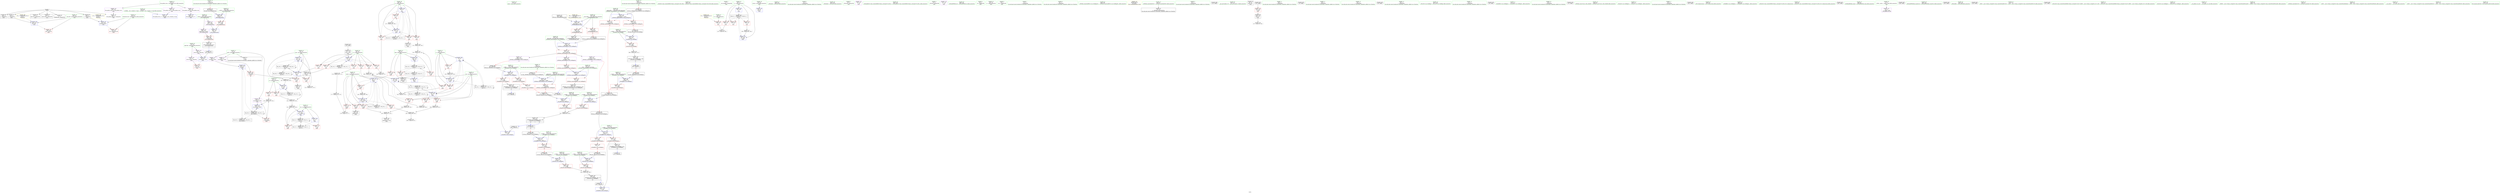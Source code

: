 digraph "SVFG" {
	label="SVFG";

	Node0x56398592d550 [shape=record,color=grey,label="{NodeID: 0\nNullPtr}"];
	Node0x56398592d550 -> Node0x563985956e10[style=solid];
	Node0x56398592d550 -> Node0x563985956f10[style=solid];
	Node0x56398592d550 -> Node0x563985956fe0[style=solid];
	Node0x56398592d550 -> Node0x5639859570b0[style=solid];
	Node0x56398592d550 -> Node0x563985957180[style=solid];
	Node0x56398592d550 -> Node0x563985957250[style=solid];
	Node0x56398592d550 -> Node0x5639859577c0[style=solid];
	Node0x563985957990 [shape=record,color=blue,label="{NodeID: 194\n90\<--86\ncoerce.dive\<--call1\nmain\n}"];
	Node0x563985957990 -> Node0x56398595bdc0[style=dashed];
	Node0x563985954010 [shape=record,color=purple,label="{NodeID: 111\n168\<--8\narrayidx\<--prob\nmain\n}"];
	Node0x563985954010 -> Node0x5639859580e0[style=solid];
	Node0x563985952ac0 [shape=record,color=green,label="{NodeID: 28\n47\<--48\nmain\<--main_field_insensitive\n}"];
	Node0x563985998db0 [shape=record,color=black,label="{NodeID: 471\n379 = PHI(408, )\n}"];
	Node0x56398595ff40 [shape=record,color=blue,label="{NodeID: 222\n356\<--363\n__old\<--\n_ZNSt8ios_base4setfESt13_Ios_FmtflagsS0_\n}"];
	Node0x56398595ff40 -> Node0x56398595c780[style=dashed];
	Node0x56398595ab10 [shape=record,color=red,label="{NodeID: 139\n208\<--64\n\<--n\nmain\n}"];
	Node0x56398595ab10 -> Node0x563985967970[style=solid];
	Node0x563985955410 [shape=record,color=green,label="{NodeID: 56\n245\<--246\n_ZStlsISt11char_traitsIcEERSt13basic_ostreamIcT_ES5_PKc\<--_ZStlsISt11char_traitsIcEERSt13basic_ostreamIcT_ES5_PKc_field_insensitive\n}"];
	Node0x563985967070 [shape=record,color=grey,label="{NodeID: 333\n177 = Binary(176, 178, )\n}"];
	Node0x563985967070 -> Node0x5639859689f0[style=solid];
	Node0x56398595c1d0 [shape=record,color=red,label="{NodeID: 167\n290\<--289\n\<--coerce.dive\n_ZSt12setprecisioni\n}"];
	Node0x56398595c1d0 -> Node0x5639859548e0[style=solid];
	Node0x563985956d10 [shape=record,color=green,label="{NodeID: 84\n22\<--452\n_GLOBAL__sub_I_staniek_3_0.cpp\<--_GLOBAL__sub_I_staniek_3_0.cpp_field_insensitive\n}"];
	Node0x563985956d10 -> Node0x56398595d5b0[style=solid];
	Node0x56398594f440 [shape=record,color=green,label="{NodeID: 1\n7\<--1\n__dso_handle\<--dummyObj\nGlob }"];
	Node0x563985957a60 [shape=record,color=blue,label="{NodeID: 195\n56\<--106\nt\<--\nmain\n}"];
	Node0x563985957a60 -> Node0x563985978a60[style=dashed];
	Node0x5639859540e0 [shape=record,color=purple,label="{NodeID: 112\n183\<--8\narrayidx21\<--prob\nmain\n}"];
	Node0x5639859540e0 -> Node0x56398595bf60[style=solid];
	Node0x563985952bc0 [shape=record,color=green,label="{NodeID: 29\n50\<--51\nretval\<--retval_field_insensitive\nmain\n}"];
	Node0x563985952bc0 -> Node0x5639859578c0[style=solid];
	Node0x563985998ec0 [shape=record,color=black,label="{NodeID: 472\n396 = PHI(426, )\n}"];
	Node0x563985998ec0 -> Node0x5639859601b0[style=solid];
	Node0x563985960010 [shape=record,color=blue,label="{NodeID: 223\n387\<--385\n__a.addr\<--__a\n_ZStaNRSt13_Ios_FmtflagsS_\n}"];
	Node0x563985960010 -> Node0x56398595c920[style=dashed];
	Node0x563985960010 -> Node0x56398595c9f0[style=dashed];
	Node0x56398595abe0 [shape=record,color=red,label="{NodeID: 140\n142\<--66\n\<--beg\nmain\n}"];
	Node0x56398595abe0 -> Node0x563985967c70[style=solid];
	Node0x563985955510 [shape=record,color=green,label="{NodeID: 57\n249\<--250\n_ZNSolsEi\<--_ZNSolsEi_field_insensitive\n}"];
	Node0x5639859671f0 [shape=record,color=grey,label="{NodeID: 334\n176 = Binary(106, 175, )\n}"];
	Node0x5639859671f0 -> Node0x563985967070[style=solid];
	Node0x56398595c2a0 [shape=record,color=red,label="{NodeID: 168\n300\<--297\n\<--__base.addr\n_ZSt5fixedRSt8ios_base\n|{<s0>20}}"];
	Node0x56398595c2a0:s0 -> Node0x5639859993b0[style=solid,color=red];
	Node0x563985956e10 [shape=record,color=black,label="{NodeID: 85\n2\<--3\ndummyVal\<--dummyVal\n}"];
	Node0x56398593d8d0 [shape=record,color=green,label="{NodeID: 2\n12\<--1\n\<--dummyObj\nCan only get source location for instruction, argument, global var or function.}"];
	Node0x563985957b30 [shape=record,color=blue,label="{NodeID: 196\n64\<--121\nn\<--conv\nmain\n}"];
	Node0x563985957b30 -> Node0x56398595a700[style=dashed];
	Node0x563985957b30 -> Node0x56398595a7d0[style=dashed];
	Node0x563985957b30 -> Node0x56398595a8a0[style=dashed];
	Node0x563985957b30 -> Node0x56398595a970[style=dashed];
	Node0x563985957b30 -> Node0x56398595aa40[style=dashed];
	Node0x563985957b30 -> Node0x56398595ab10[style=dashed];
	Node0x563985957b30 -> Node0x563985978f60[style=dashed];
	Node0x5639859541b0 [shape=record,color=purple,label="{NodeID: 113\n222\<--8\narrayidx30\<--prob\nmain\n}"];
	Node0x5639859541b0 -> Node0x56398595c030[style=solid];
	Node0x5639859541b0 -> Node0x56398595f690[style=solid];
	Node0x563985952c90 [shape=record,color=green,label="{NodeID: 30\n52\<--53\nagg.tmp\<--agg.tmp_field_insensitive\nmain\n}"];
	Node0x563985952c90 -> Node0x563985959ad0[style=solid];
	Node0x563985952c90 -> Node0x563985959ba0[style=solid];
	Node0x563985999030 [shape=record,color=black,label="{NodeID: 473\n420 = PHI(439, )\n}"];
	Node0x563985999030 -> Node0x5639859604f0[style=solid];
	Node0x5639859600e0 [shape=record,color=blue,label="{NodeID: 224\n389\<--386\n__b.addr\<--__b\n_ZStaNRSt13_Ios_FmtflagsS_\n}"];
	Node0x5639859600e0 -> Node0x56398595cac0[style=dashed];
	Node0x56398595acb0 [shape=record,color=red,label="{NodeID: 141\n166\<--66\n\<--beg\nmain\n}"];
	Node0x56398595acb0 -> Node0x5639859544d0[style=solid];
	Node0x563985955610 [shape=record,color=green,label="{NodeID: 58\n255\<--256\n_ZNSolsEe\<--_ZNSolsEe_field_insensitive\n}"];
	Node0x563985967370 [shape=record,color=grey,label="{NodeID: 335\n219 = Binary(106, 218, )\n}"];
	Node0x563985967370 -> Node0x563985966bf0[style=solid];
	Node0x56398595c370 [shape=record,color=red,label="{NodeID: 169\n306\<--297\n\<--__base.addr\n_ZSt5fixedRSt8ios_base\n}"];
	Node0x56398595c370 -> Node0x5639859549b0[style=solid];
	Node0x563985956f10 [shape=record,color=black,label="{NodeID: 86\n146\<--3\n\<--dummyVal\nmain\n}"];
	Node0x56398593d960 [shape=record,color=green,label="{NodeID: 3\n14\<--1\n_ZSt4cout\<--dummyObj\nGlob }"];
	Node0x563985957c00 [shape=record,color=blue,label="{NodeID: 197\n66\<--81\nbeg\<--\nmain\n}"];
	Node0x563985957c00 -> Node0x563985977160[style=dashed];
	Node0x563985954280 [shape=record,color=purple,label="{NodeID: 114\n243\<--16\n\<--.str\nmain\n}"];
	Node0x563985952d60 [shape=record,color=green,label="{NodeID: 31\n54\<--55\nT\<--T_field_insensitive\nmain\n}"];
	Node0x563985952d60 -> Node0x56398595a220[style=solid];
	Node0x563985999170 [shape=record,color=black,label="{NodeID: 474\n296 = PHI()\n0th arg _ZSt5fixedRSt8ios_base }"];
	Node0x563985999170 -> Node0x56398595fc00[style=solid];
	Node0x5639859601b0 [shape=record,color=blue,label="{NodeID: 225\n397\<--396\n\<--call\n_ZStaNRSt13_Ios_FmtflagsS_\n}"];
	Node0x56398595ad80 [shape=record,color=red,label="{NodeID: 142\n171\<--66\n\<--beg\nmain\n}"];
	Node0x56398595ad80 -> Node0x5639859581b0[style=solid];
	Node0x563985955710 [shape=record,color=green,label="{NodeID: 59\n258\<--259\n_ZSt4endlIcSt11char_traitsIcEERSt13basic_ostreamIT_T0_ES6_\<--_ZSt4endlIcSt11char_traitsIcEERSt13basic_ostreamIT_T0_ES6__field_insensitive\n}"];
	Node0x5639859674f0 [shape=record,color=grey,label="{NodeID: 336\n212 = Binary(211, 213, )\n}"];
	Node0x5639859674f0 -> Node0x563985958690[style=solid];
	Node0x56398595c440 [shape=record,color=red,label="{NodeID: 170\n361\<--350\nthis1\<--this.addr\n_ZNSt8ios_base4setfESt13_Ios_FmtflagsS0_\n}"];
	Node0x56398595c440 -> Node0x563985959e10[style=solid];
	Node0x56398595c440 -> Node0x563985959ee0[style=solid];
	Node0x56398595c440 -> Node0x563985959fb0[style=solid];
	Node0x563985956fe0 [shape=record,color=black,label="{NodeID: 87\n147\<--3\n\<--dummyVal\nmain\n}"];
	Node0x563985956fe0 -> Node0x563985957e70[style=solid];
	Node0x5639859514c0 [shape=record,color=green,label="{NodeID: 4\n15\<--1\n_ZSt3cin\<--dummyObj\nGlob }"];
	Node0x563985977160 [shape=record,color=black,label="{NodeID: 364\nMR_16V_4 = PHI(MR_16V_6, MR_16V_3, )\npts\{67 \}\n}"];
	Node0x563985977160 -> Node0x56398595abe0[style=dashed];
	Node0x563985977160 -> Node0x56398595acb0[style=dashed];
	Node0x563985977160 -> Node0x56398595ad80[style=dashed];
	Node0x563985977160 -> Node0x563985957da0[style=dashed];
	Node0x563985977160 -> Node0x563985977160[style=dashed];
	Node0x563985977160 -> Node0x563985979460[style=dashed];
	Node0x563985957cd0 [shape=record,color=blue,label="{NodeID: 198\n68\<--81\ni\<--\nmain\n}"];
	Node0x563985957cd0 -> Node0x56398595ae50[style=dashed];
	Node0x563985957cd0 -> Node0x56398595af20[style=dashed];
	Node0x563985957cd0 -> Node0x56398595aff0[style=dashed];
	Node0x563985957cd0 -> Node0x56398595b0c0[style=dashed];
	Node0x563985957cd0 -> Node0x563985958010[style=dashed];
	Node0x563985957cd0 -> Node0x563985979960[style=dashed];
	Node0x5639859597b0 [shape=record,color=purple,label="{NodeID: 115\n251\<--18\n\<--.str.1\nmain\n}"];
	Node0x563985952e30 [shape=record,color=green,label="{NodeID: 32\n56\<--57\nt\<--t_field_insensitive\nmain\n}"];
	Node0x563985952e30 -> Node0x56398595a2f0[style=solid];
	Node0x563985952e30 -> Node0x56398595a3c0[style=solid];
	Node0x563985952e30 -> Node0x56398595a490[style=solid];
	Node0x563985952e30 -> Node0x563985957a60[style=solid];
	Node0x563985952e30 -> Node0x56398595f990[style=solid];
	Node0x563985999240 [shape=record,color=black,label="{NodeID: 475\n280 = PHI(87, )\n0th arg _ZSt12setprecisioni }"];
	Node0x563985999240 -> Node0x56398595fa60[style=solid];
	Node0x563985981d90 [shape=record,color=yellow,style=double,label="{NodeID: 392\n38V_1 = ENCHI(MR_38V_0)\npts\{298 \}\nFun[_ZSt5fixedRSt8ios_base]}"];
	Node0x563985981d90 -> Node0x56398595fc00[style=dashed];
	Node0x563985960280 [shape=record,color=blue,label="{NodeID: 226\n402\<--401\n__a.addr\<--__a\n_ZStcoSt13_Ios_Fmtflags\n}"];
	Node0x563985960280 -> Node0x56398595cc60[style=dashed];
	Node0x56398595ae50 [shape=record,color=red,label="{NodeID: 143\n126\<--68\n\<--i\nmain\n}"];
	Node0x56398595ae50 -> Node0x563985968870[style=solid];
	Node0x563985955810 [shape=record,color=green,label="{NodeID: 60\n260\<--261\n_ZNSolsEPFRSoS_E\<--_ZNSolsEPFRSoS_E_field_insensitive\n}"];
	Node0x563985967670 [shape=record,color=grey,label="{NodeID: 337\n265 = Binary(264, 106, )\n}"];
	Node0x563985967670 -> Node0x56398595f990[style=solid];
	Node0x56398595c510 [shape=record,color=red,label="{NodeID: 171\n373\<--352\n\<--__fmtfl.addr\n_ZNSt8ios_base4setfESt13_Ios_FmtflagsS0_\n|{<s0>23}}"];
	Node0x56398595c510:s0 -> Node0x56398599ac30[style=solid,color=red];
	Node0x5639859570b0 [shape=record,color=black,label="{NodeID: 88\n149\<--3\n\<--dummyVal\nmain\n}"];
	Node0x5639859570b0 -> Node0x563985957f40[style=solid];
	Node0x563985951550 [shape=record,color=green,label="{NodeID: 5\n16\<--1\n.str\<--dummyObj\nGlob }"];
	Node0x563985957da0 [shape=record,color=blue,label="{NodeID: 199\n66\<--143\nbeg\<--or\nmain\n}"];
	Node0x563985957da0 -> Node0x563985977160[style=dashed];
	Node0x563985959840 [shape=record,color=purple,label="{NodeID: 116\n456\<--20\nllvm.global_ctors_0\<--llvm.global_ctors\nGlob }"];
	Node0x563985959840 -> Node0x56398595d4b0[style=solid];
	Node0x563985952f00 [shape=record,color=green,label="{NodeID: 33\n58\<--59\ns\<--s_field_insensitive\nmain\n}"];
	Node0x5639859993b0 [shape=record,color=black,label="{NodeID: 476\n347 = PHI(300, )\n0th arg _ZNSt8ios_base4setfESt13_Ios_FmtflagsS0_ }"];
	Node0x5639859993b0 -> Node0x56398595fcd0[style=solid];
	Node0x563985960350 [shape=record,color=blue,label="{NodeID: 227\n411\<--409\n__a.addr\<--__a\n_ZStoRRSt13_Ios_FmtflagsS_\n}"];
	Node0x563985960350 -> Node0x56398595cd30[style=dashed];
	Node0x563985960350 -> Node0x56398595ce00[style=dashed];
	Node0x56398595af20 [shape=record,color=red,label="{NodeID: 144\n130\<--68\n\<--i\nmain\n}"];
	Node0x56398595af20 -> Node0x5639859576c0[style=solid];
	Node0x563985955910 [shape=record,color=green,label="{NodeID: 61\n281\<--282\nretval\<--retval_field_insensitive\n_ZSt12setprecisioni\n}"];
	Node0x563985955910 -> Node0x563985959c70[style=solid];
	Node0x563985955910 -> Node0x563985959d40[style=solid];
	Node0x5639859677f0 [shape=record,color=grey,label="{NodeID: 338\n437 = Binary(435, 436, )\n}"];
	Node0x5639859677f0 -> Node0x563985953da0[style=solid];
	Node0x56398595c5e0 [shape=record,color=red,label="{NodeID: 172\n365\<--354\n\<--__mask.addr\n_ZNSt8ios_base4setfESt13_Ios_FmtflagsS0_\n|{<s0>21}}"];
	Node0x56398595c5e0:s0 -> Node0x563985999770[style=solid,color=red];
	Node0x563985957180 [shape=record,color=black,label="{NodeID: 89\n271\<--3\nlpad.val\<--dummyVal\nmain\n}"];
	Node0x5639859515e0 [shape=record,color=green,label="{NodeID: 6\n18\<--1\n.str.1\<--dummyObj\nGlob }"];
	Node0x563985957e70 [shape=record,color=blue,label="{NodeID: 200\n60\<--147\nexn.slot\<--\nmain\n}"];
	Node0x563985957e70 -> Node0x56398595a560[style=dashed];
	Node0x5639859598d0 [shape=record,color=purple,label="{NodeID: 117\n457\<--20\nllvm.global_ctors_1\<--llvm.global_ctors\nGlob }"];
	Node0x5639859598d0 -> Node0x56398595d5b0[style=solid];
	Node0x563985952fd0 [shape=record,color=green,label="{NodeID: 34\n60\<--61\nexn.slot\<--exn.slot_field_insensitive\nmain\n}"];
	Node0x563985952fd0 -> Node0x56398595a560[style=solid];
	Node0x563985952fd0 -> Node0x563985957e70[style=solid];
	Node0x5639859994f0 [shape=record,color=black,label="{NodeID: 477\n348 = PHI(302, )\n1st arg _ZNSt8ios_base4setfESt13_Ios_FmtflagsS0_ }"];
	Node0x5639859994f0 -> Node0x56398595fda0[style=solid];
	Node0x563985960420 [shape=record,color=blue,label="{NodeID: 228\n413\<--410\n__b.addr\<--__b\n_ZStoRRSt13_Ios_FmtflagsS_\n}"];
	Node0x563985960420 -> Node0x56398595ced0[style=dashed];
	Node0x56398595aff0 [shape=record,color=red,label="{NodeID: 145\n140\<--68\n\<--i\nmain\n}"];
	Node0x56398595aff0 -> Node0x5639859668f0[style=solid];
	Node0x5639859559e0 [shape=record,color=green,label="{NodeID: 62\n283\<--284\n__n.addr\<--__n.addr_field_insensitive\n_ZSt12setprecisioni\n}"];
	Node0x5639859559e0 -> Node0x56398595c100[style=solid];
	Node0x5639859559e0 -> Node0x56398595fa60[style=solid];
	Node0x563985967970 [shape=record,color=grey,label="{NodeID: 339\n209 = Binary(207, 208, )\n}"];
	Node0x563985967970 -> Node0x5639859585c0[style=solid];
	Node0x56398595c6b0 [shape=record,color=red,label="{NodeID: 173\n374\<--354\n\<--__mask.addr\n_ZNSt8ios_base4setfESt13_Ios_FmtflagsS0_\n|{<s0>23}}"];
	Node0x56398595c6b0:s0 -> Node0x56398599ae40[style=solid,color=red];
	Node0x563985957250 [shape=record,color=black,label="{NodeID: 90\n272\<--3\nlpad.val53\<--dummyVal\nmain\n}"];
	Node0x563985951670 [shape=record,color=green,label="{NodeID: 7\n21\<--1\n\<--dummyObj\nCan only get source location for instruction, argument, global var or function.}"];
	Node0x563985957f40 [shape=record,color=blue,label="{NodeID: 201\n62\<--149\nehselector.slot\<--\nmain\n}"];
	Node0x563985957f40 -> Node0x56398595a630[style=dashed];
	Node0x5639859599d0 [shape=record,color=purple,label="{NodeID: 118\n458\<--20\nllvm.global_ctors_2\<--llvm.global_ctors\nGlob }"];
	Node0x5639859599d0 -> Node0x5639859577c0[style=solid];
	Node0x5639859530a0 [shape=record,color=green,label="{NodeID: 35\n62\<--63\nehselector.slot\<--ehselector.slot_field_insensitive\nmain\n}"];
	Node0x5639859530a0 -> Node0x56398595a630[style=solid];
	Node0x5639859530a0 -> Node0x563985957f40[style=solid];
	Node0x563985999630 [shape=record,color=black,label="{NodeID: 478\n349 = PHI(303, )\n2nd arg _ZNSt8ios_base4setfESt13_Ios_FmtflagsS0_ }"];
	Node0x563985999630 -> Node0x56398595fe70[style=solid];
	Node0x5639859604f0 [shape=record,color=blue,label="{NodeID: 229\n423\<--420\n\<--call\n_ZStoRRSt13_Ios_FmtflagsS_\n}"];
	Node0x56398595b0c0 [shape=record,color=red,label="{NodeID: 146\n156\<--68\n\<--i\nmain\n}"];
	Node0x56398595b0c0 -> Node0x563985967af0[style=solid];
	Node0x563985955ab0 [shape=record,color=green,label="{NodeID: 63\n297\<--298\n__base.addr\<--__base.addr_field_insensitive\n_ZSt5fixedRSt8ios_base\n}"];
	Node0x563985955ab0 -> Node0x56398595c2a0[style=solid];
	Node0x563985955ab0 -> Node0x56398595c370[style=solid];
	Node0x563985955ab0 -> Node0x56398595fc00[style=solid];
	Node0x563985967af0 [shape=record,color=grey,label="{NodeID: 340\n157 = Binary(156, 106, )\n}"];
	Node0x563985967af0 -> Node0x563985958010[style=solid];
	Node0x56398595c780 [shape=record,color=red,label="{NodeID: 174\n382\<--356\n\<--__old\n_ZNSt8ios_base4setfESt13_Ios_FmtflagsS0_\n}"];
	Node0x56398595c780 -> Node0x563985954a80[style=solid];
	Node0x563985957320 [shape=record,color=black,label="{NodeID: 91\n9\<--8\n\<--prob\nCan only get source location for instruction, argument, global var or function.}"];
	Node0x563985951700 [shape=record,color=green,label="{NodeID: 8\n81\<--1\n\<--dummyObj\nCan only get source location for instruction, argument, global var or function.}"];
	Node0x563985978560 [shape=record,color=black,label="{NodeID: 368\nMR_2V_2 = PHI(MR_2V_3, MR_2V_1, )\npts\{13 \}\n}"];
	Node0x563985978560 -> Node0x56398595da90[style=dashed];
	Node0x563985958010 [shape=record,color=blue,label="{NodeID: 202\n68\<--157\ni\<--inc\nmain\n}"];
	Node0x563985958010 -> Node0x56398595ae50[style=dashed];
	Node0x563985958010 -> Node0x56398595af20[style=dashed];
	Node0x563985958010 -> Node0x56398595aff0[style=dashed];
	Node0x563985958010 -> Node0x56398595b0c0[style=dashed];
	Node0x563985958010 -> Node0x563985958010[style=dashed];
	Node0x563985958010 -> Node0x563985979960[style=dashed];
	Node0x563985959ad0 [shape=record,color=purple,label="{NodeID: 119\n90\<--52\ncoerce.dive\<--agg.tmp\nmain\n}"];
	Node0x563985959ad0 -> Node0x563985957990[style=solid];
	Node0x563985953170 [shape=record,color=green,label="{NodeID: 36\n64\<--65\nn\<--n_field_insensitive\nmain\n}"];
	Node0x563985953170 -> Node0x56398595a700[style=solid];
	Node0x563985953170 -> Node0x56398595a7d0[style=solid];
	Node0x563985953170 -> Node0x56398595a8a0[style=solid];
	Node0x563985953170 -> Node0x56398595a970[style=solid];
	Node0x563985953170 -> Node0x56398595aa40[style=solid];
	Node0x563985953170 -> Node0x56398595ab10[style=solid];
	Node0x563985953170 -> Node0x563985957b30[style=solid];
	Node0x563985999770 [shape=record,color=black,label="{NodeID: 479\n401 = PHI(365, )\n0th arg _ZStcoSt13_Ios_Fmtflags }"];
	Node0x563985999770 -> Node0x563985960280[style=solid];
	Node0x5639859605c0 [shape=record,color=blue,label="{NodeID: 230\n429\<--427\n__a.addr\<--__a\n_ZStanSt13_Ios_FmtflagsS_\n}"];
	Node0x5639859605c0 -> Node0x56398595d070[style=dashed];
	Node0x56398595b190 [shape=record,color=red,label="{NodeID: 147\n174\<--70\n\<--mask\nmain\n}"];
	Node0x56398595b190 -> Node0x5639859689f0[style=solid];
	Node0x563985955b80 [shape=record,color=green,label="{NodeID: 64\n304\<--305\n_ZNSt8ios_base4setfESt13_Ios_FmtflagsS0_\<--_ZNSt8ios_base4setfESt13_Ios_FmtflagsS0__field_insensitive\n}"];
	Node0x563985984d40 [shape=record,color=yellow,style=double,label="{NodeID: 424\nRETMU(38V_2)\npts\{298 \}\nFun[_ZSt5fixedRSt8ios_base]}"];
	Node0x563985967c70 [shape=record,color=grey,label="{NodeID: 341\n143 = Binary(142, 141, )\n}"];
	Node0x563985967c70 -> Node0x563985957da0[style=solid];
	Node0x56398595c850 [shape=record,color=red,label="{NodeID: 175\n363\<--362\n\<--_M_flags\n_ZNSt8ios_base4setfESt13_Ios_FmtflagsS0_\n}"];
	Node0x56398595c850 -> Node0x56398595ff40[style=solid];
	Node0x563985957420 [shape=record,color=black,label="{NodeID: 92\n33\<--34\n\<--_ZNSt8ios_base4InitD1Ev\nCan only get source location for instruction, argument, global var or function.}"];
	Node0x5639859517c0 [shape=record,color=green,label="{NodeID: 9\n83\<--1\n\<--dummyObj\nCan only get source location for instruction, argument, global var or function.}"];
	Node0x563985978a60 [shape=record,color=black,label="{NodeID: 369\nMR_8V_3 = PHI(MR_8V_4, MR_8V_2, )\npts\{57 \}\n}"];
	Node0x563985978a60 -> Node0x56398595a2f0[style=dashed];
	Node0x563985978a60 -> Node0x56398595a3c0[style=dashed];
	Node0x563985978a60 -> Node0x56398595a490[style=dashed];
	Node0x563985978a60 -> Node0x56398595f990[style=dashed];
	Node0x5639859580e0 [shape=record,color=blue,label="{NodeID: 203\n168\<--170\narrayidx\<--\nmain\n}"];
	Node0x5639859580e0 -> Node0x56398595bf60[style=dashed];
	Node0x5639859580e0 -> Node0x56398597b760[style=dashed];
	Node0x5639859580e0 -> Node0x56398597d060[style=dashed];
	Node0x563985959ba0 [shape=record,color=purple,label="{NodeID: 120\n92\<--52\ncoerce.dive2\<--agg.tmp\nmain\n}"];
	Node0x563985959ba0 -> Node0x56398595bdc0[style=solid];
	Node0x563985953240 [shape=record,color=green,label="{NodeID: 37\n66\<--67\nbeg\<--beg_field_insensitive\nmain\n}"];
	Node0x563985953240 -> Node0x56398595abe0[style=solid];
	Node0x563985953240 -> Node0x56398595acb0[style=solid];
	Node0x563985953240 -> Node0x56398595ad80[style=solid];
	Node0x563985953240 -> Node0x563985957c00[style=solid];
	Node0x563985953240 -> Node0x563985957da0[style=solid];
	Node0x56398599a0c0 [shape=record,color=black,label="{NodeID: 480\n115 = PHI()\n}"];
	Node0x563985982c60 [shape=record,color=yellow,style=double,label="{NodeID: 397\n6V_1 = ENCHI(MR_6V_0)\npts\{55 \}\nFun[main]}"];
	Node0x563985982c60 -> Node0x56398595a220[style=dashed];
	Node0x563985960690 [shape=record,color=blue,label="{NodeID: 231\n431\<--428\n__b.addr\<--__b\n_ZStanSt13_Ios_FmtflagsS_\n}"];
	Node0x563985960690 -> Node0x56398595d140[style=dashed];
	Node0x56398595b260 [shape=record,color=red,label="{NodeID: 148\n181\<--70\n\<--mask\nmain\n}"];
	Node0x56398595b260 -> Node0x5639859545a0[style=solid];
	Node0x563985955c80 [shape=record,color=green,label="{NodeID: 65\n316\<--317\n__gxx_personality_v0\<--__gxx_personality_v0_field_insensitive\n}"];
	Node0x563985967df0 [shape=record,color=grey,label="{NodeID: 342\n450 = Binary(448, 449, )\n}"];
	Node0x563985967df0 -> Node0x563985953e70[style=solid];
	Node0x56398595c920 [shape=record,color=red,label="{NodeID: 176\n393\<--387\n\<--__a.addr\n_ZStaNRSt13_Ios_FmtflagsS_\n}"];
	Node0x56398595c920 -> Node0x56398595cb90[style=solid];
	Node0x563985957520 [shape=record,color=black,label="{NodeID: 93\n49\<--81\nmain_ret\<--\nmain\n}"];
	Node0x5639859518c0 [shape=record,color=green,label="{NodeID: 10\n87\<--1\n\<--dummyObj\nCan only get source location for instruction, argument, global var or function.|{<s0>4}}"];
	Node0x5639859518c0:s0 -> Node0x563985999240[style=solid,color=red];
	Node0x563985978f60 [shape=record,color=black,label="{NodeID: 370\nMR_14V_2 = PHI(MR_14V_3, MR_14V_1, )\npts\{65 \}\n}"];
	Node0x563985978f60 -> Node0x563985957b30[style=dashed];
	Node0x5639859581b0 [shape=record,color=blue,label="{NodeID: 204\n70\<--171\nmask\<--\nmain\n}"];
	Node0x5639859581b0 -> Node0x56398595b190[style=dashed];
	Node0x5639859581b0 -> Node0x56398595b260[style=dashed];
	Node0x5639859581b0 -> Node0x56398595b330[style=dashed];
	Node0x5639859581b0 -> Node0x56398595b400[style=dashed];
	Node0x5639859581b0 -> Node0x56398595b4d0[style=dashed];
	Node0x5639859581b0 -> Node0x56398595f8c0[style=dashed];
	Node0x5639859581b0 -> Node0x563985979e60[style=dashed];
	Node0x563985959c70 [shape=record,color=purple,label="{NodeID: 121\n286\<--281\n_M_n\<--retval\n_ZSt12setprecisioni\n}"];
	Node0x563985959c70 -> Node0x56398595fb30[style=solid];
	Node0x563985953310 [shape=record,color=green,label="{NodeID: 38\n68\<--69\ni\<--i_field_insensitive\nmain\n}"];
	Node0x563985953310 -> Node0x56398595ae50[style=solid];
	Node0x563985953310 -> Node0x56398595af20[style=solid];
	Node0x563985953310 -> Node0x56398595aff0[style=solid];
	Node0x563985953310 -> Node0x56398595b0c0[style=solid];
	Node0x563985953310 -> Node0x563985957cd0[style=solid];
	Node0x563985953310 -> Node0x563985958010[style=solid];
	Node0x56398599a1c0 [shape=record,color=black,label="{NodeID: 481\n132 = PHI()\n}"];
	Node0x56398599a1c0 -> Node0x56398595be90[style=solid];
	Node0x563985960760 [shape=record,color=blue,label="{NodeID: 232\n442\<--440\n__a.addr\<--__a\n_ZStorSt13_Ios_FmtflagsS_\n}"];
	Node0x563985960760 -> Node0x56398595d210[style=dashed];
	Node0x56398595b330 [shape=record,color=red,label="{NodeID: 149\n200\<--70\n\<--mask\nmain\n}"];
	Node0x56398595b330 -> Node0x5639859683f0[style=solid];
	Node0x563985955d80 [shape=record,color=green,label="{NodeID: 66\n350\<--351\nthis.addr\<--this.addr_field_insensitive\n_ZNSt8ios_base4setfESt13_Ios_FmtflagsS0_\n}"];
	Node0x563985955d80 -> Node0x56398595c440[style=solid];
	Node0x563985955d80 -> Node0x56398595fcd0[style=solid];
	Node0x563985967f70 [shape=record,color=grey,label="{NodeID: 343\n240 = Binary(239, 106, )\n}"];
	Node0x563985967f70 -> Node0x56398595f8c0[style=solid];
	Node0x56398595c9f0 [shape=record,color=red,label="{NodeID: 177\n397\<--387\n\<--__a.addr\n_ZStaNRSt13_Ios_FmtflagsS_\n}"];
	Node0x56398595c9f0 -> Node0x563985954b50[style=solid];
	Node0x56398595c9f0 -> Node0x5639859601b0[style=solid];
	Node0x5639859575f0 [shape=record,color=black,label="{NodeID: 94\n121\<--118\nconv\<--call7\nmain\n}"];
	Node0x5639859575f0 -> Node0x563985957b30[style=solid];
	Node0x5639859519c0 [shape=record,color=green,label="{NodeID: 11\n106\<--1\n\<--dummyObj\nCan only get source location for instruction, argument, global var or function.}"];
	Node0x563985979460 [shape=record,color=black,label="{NodeID: 371\nMR_16V_2 = PHI(MR_16V_4, MR_16V_1, )\npts\{67 \}\n}"];
	Node0x563985979460 -> Node0x563985957c00[style=dashed];
	Node0x563985958280 [shape=record,color=blue,label="{NodeID: 205\n72\<--187\np\<--div\nmain\n}"];
	Node0x563985958280 -> Node0x56398595b5a0[style=dashed];
	Node0x563985958280 -> Node0x56398595b670[style=dashed];
	Node0x563985958280 -> Node0x563985958280[style=dashed];
	Node0x563985958280 -> Node0x56398597a360[style=dashed];
	Node0x563985959d40 [shape=record,color=purple,label="{NodeID: 122\n289\<--281\ncoerce.dive\<--retval\n_ZSt12setprecisioni\n}"];
	Node0x563985959d40 -> Node0x56398595c1d0[style=solid];
	Node0x5639859533e0 [shape=record,color=green,label="{NodeID: 39\n70\<--71\nmask\<--mask_field_insensitive\nmain\n}"];
	Node0x5639859533e0 -> Node0x56398595b190[style=solid];
	Node0x5639859533e0 -> Node0x56398595b260[style=solid];
	Node0x5639859533e0 -> Node0x56398595b330[style=solid];
	Node0x5639859533e0 -> Node0x56398595b400[style=solid];
	Node0x5639859533e0 -> Node0x56398595b4d0[style=solid];
	Node0x5639859533e0 -> Node0x5639859581b0[style=solid];
	Node0x5639859533e0 -> Node0x56398595f8c0[style=solid];
	Node0x56398599a320 [shape=record,color=black,label="{NodeID: 482\n32 = PHI()\n}"];
	Node0x563985982e20 [shape=record,color=yellow,style=double,label="{NodeID: 399\n10V_1 = ENCHI(MR_10V_0)\npts\{61 \}\nFun[main]}"];
	Node0x563985982e20 -> Node0x563985957e70[style=dashed];
	Node0x563985960830 [shape=record,color=blue,label="{NodeID: 233\n444\<--441\n__b.addr\<--__b\n_ZStorSt13_Ios_FmtflagsS_\n}"];
	Node0x563985960830 -> Node0x56398595d2e0[style=dashed];
	Node0x56398595b400 [shape=record,color=red,label="{NodeID: 150\n217\<--70\n\<--mask\nmain\n}"];
	Node0x56398595b400 -> Node0x563985966bf0[style=solid];
	Node0x563985955e50 [shape=record,color=green,label="{NodeID: 67\n352\<--353\n__fmtfl.addr\<--__fmtfl.addr_field_insensitive\n_ZNSt8ios_base4setfESt13_Ios_FmtflagsS0_\n}"];
	Node0x563985955e50 -> Node0x56398595c510[style=solid];
	Node0x563985955e50 -> Node0x56398595fda0[style=solid];
	Node0x5639859680f0 [shape=record,color=grey,label="{NodeID: 344\n202 = Binary(106, 201, )\n}"];
	Node0x5639859680f0 -> Node0x5639859683f0[style=solid];
	Node0x56398595cac0 [shape=record,color=red,label="{NodeID: 178\n395\<--389\n\<--__b.addr\n_ZStaNRSt13_Ios_FmtflagsS_\n|{<s0>25}}"];
	Node0x56398595cac0:s0 -> Node0x56398599ae40[style=solid,color=red];
	Node0x5639859576c0 [shape=record,color=black,label="{NodeID: 95\n131\<--130\nconv11\<--\nmain\n}"];
	Node0x563985951ac0 [shape=record,color=green,label="{NodeID: 12\n138\<--1\n\<--dummyObj\nCan only get source location for instruction, argument, global var or function.}"];
	Node0x563985979960 [shape=record,color=black,label="{NodeID: 372\nMR_18V_2 = PHI(MR_18V_4, MR_18V_1, )\npts\{69 \}\n}"];
	Node0x563985979960 -> Node0x563985957cd0[style=dashed];
	Node0x563985958350 [shape=record,color=blue,label="{NodeID: 206\n74\<--81\nj\<--\nmain\n}"];
	Node0x563985958350 -> Node0x56398595b740[style=dashed];
	Node0x563985958350 -> Node0x56398595b810[style=dashed];
	Node0x563985958350 -> Node0x56398595b8e0[style=dashed];
	Node0x563985958350 -> Node0x563985958350[style=dashed];
	Node0x563985958350 -> Node0x56398595f7f0[style=dashed];
	Node0x563985958350 -> Node0x56398597a860[style=dashed];
	Node0x563985959e10 [shape=record,color=purple,label="{NodeID: 123\n362\<--361\n_M_flags\<--this1\n_ZNSt8ios_base4setfESt13_Ios_FmtflagsS0_\n}"];
	Node0x563985959e10 -> Node0x56398595c850[style=solid];
	Node0x5639859534b0 [shape=record,color=green,label="{NodeID: 40\n72\<--73\np\<--p_field_insensitive\nmain\n}"];
	Node0x5639859534b0 -> Node0x56398595b5a0[style=solid];
	Node0x5639859534b0 -> Node0x56398595b670[style=solid];
	Node0x5639859534b0 -> Node0x563985958280[style=solid];
	Node0x56398599a3f0 [shape=record,color=black,label="{NodeID: 483\n440 = PHI(418, )\n0th arg _ZStorSt13_Ios_FmtflagsS_ }"];
	Node0x56398599a3f0 -> Node0x563985960760[style=solid];
	Node0x563985982f00 [shape=record,color=yellow,style=double,label="{NodeID: 400\n12V_1 = ENCHI(MR_12V_0)\npts\{63 \}\nFun[main]}"];
	Node0x563985982f00 -> Node0x563985957f40[style=dashed];
	Node0x56398595b4d0 [shape=record,color=red,label="{NodeID: 151\n239\<--70\n\<--mask\nmain\n}"];
	Node0x56398595b4d0 -> Node0x563985967f70[style=solid];
	Node0x563985955f20 [shape=record,color=green,label="{NodeID: 68\n354\<--355\n__mask.addr\<--__mask.addr_field_insensitive\n_ZNSt8ios_base4setfESt13_Ios_FmtflagsS0_\n}"];
	Node0x563985955f20 -> Node0x56398595c5e0[style=solid];
	Node0x563985955f20 -> Node0x56398595c6b0[style=solid];
	Node0x563985955f20 -> Node0x56398595fe70[style=solid];
	Node0x563985968270 [shape=record,color=grey,label="{NodeID: 345\n231 = Binary(230, 229, )\n}"];
	Node0x563985968270 -> Node0x56398595f720[style=solid];
	Node0x56398595cb90 [shape=record,color=red,label="{NodeID: 179\n394\<--393\n\<--\n_ZStaNRSt13_Ios_FmtflagsS_\n|{<s0>25}}"];
	Node0x56398595cb90:s0 -> Node0x56398599ac30[style=solid,color=red];
	Node0x563985954400 [shape=record,color=black,label="{NodeID: 96\n136\<--135\nconv14\<--\nmain\n}"];
	Node0x563985954400 -> Node0x5639859686f0[style=solid];
	Node0x563985951bc0 [shape=record,color=green,label="{NodeID: 13\n161\<--1\n\<--dummyObj\nCan only get source location for instruction, argument, global var or function.}"];
	Node0x563985996b20 [shape=record,color=black,label="{NodeID: 456\n82 = PHI()\n}"];
	Node0x563985979e60 [shape=record,color=black,label="{NodeID: 373\nMR_20V_2 = PHI(MR_20V_4, MR_20V_1, )\npts\{71 \}\n}"];
	Node0x563985979e60 -> Node0x5639859581b0[style=dashed];
	Node0x563985958420 [shape=record,color=blue,label="{NodeID: 207\n76\<--195\npoz\<--\nmain\n}"];
	Node0x563985958420 -> Node0x56398595b9b0[style=dashed];
	Node0x563985958420 -> Node0x56398595ba80[style=dashed];
	Node0x563985958420 -> Node0x56398595bb50[style=dashed];
	Node0x563985958420 -> Node0x5639859585c0[style=dashed];
	Node0x563985958420 -> Node0x56398597c660[style=dashed];
	Node0x563985959ee0 [shape=record,color=purple,label="{NodeID: 124\n369\<--361\n_M_flags2\<--this1\n_ZNSt8ios_base4setfESt13_Ios_FmtflagsS0_\n|{<s0>22}}"];
	Node0x563985959ee0:s0 -> Node0x56398599a730[style=solid,color=red];
	Node0x563985953580 [shape=record,color=green,label="{NodeID: 41\n74\<--75\nj\<--j_field_insensitive\nmain\n}"];
	Node0x563985953580 -> Node0x56398595b740[style=solid];
	Node0x563985953580 -> Node0x56398595b810[style=solid];
	Node0x563985953580 -> Node0x56398595b8e0[style=solid];
	Node0x563985953580 -> Node0x563985958350[style=solid];
	Node0x563985953580 -> Node0x56398595f7f0[style=solid];
	Node0x56398599a5f0 [shape=record,color=black,label="{NodeID: 484\n441 = PHI(419, )\n1st arg _ZStorSt13_Ios_FmtflagsS_ }"];
	Node0x56398599a5f0 -> Node0x563985960830[style=solid];
	Node0x56398595b5a0 [shape=record,color=red,label="{NodeID: 152\n216\<--72\n\<--p\nmain\n}"];
	Node0x56398595b5a0 -> Node0x563985966d70[style=solid];
	Node0x563985955ff0 [shape=record,color=green,label="{NodeID: 69\n356\<--357\n__old\<--__old_field_insensitive\n_ZNSt8ios_base4setfESt13_Ios_FmtflagsS0_\n}"];
	Node0x563985955ff0 -> Node0x56398595c780[style=solid];
	Node0x563985955ff0 -> Node0x56398595ff40[style=solid];
	Node0x5639859683f0 [shape=record,color=grey,label="{NodeID: 346\n203 = Binary(200, 202, )\n}"];
	Node0x5639859683f0 -> Node0x563985968e70[style=solid];
	Node0x56398595cc60 [shape=record,color=red,label="{NodeID: 180\n405\<--402\n\<--__a.addr\n_ZStcoSt13_Ios_Fmtflags\n}"];
	Node0x56398595cc60 -> Node0x563985966a70[style=solid];
	Node0x5639859544d0 [shape=record,color=black,label="{NodeID: 97\n167\<--166\nidxprom\<--\nmain\n}"];
	Node0x563985951cc0 [shape=record,color=green,label="{NodeID: 14\n162\<--1\n\<--dummyObj\nCan only get source location for instruction, argument, global var or function.}"];
	Node0x563985996a50 [shape=record,color=black,label="{NodeID: 457\n86 = PHI(279, )\n}"];
	Node0x563985996a50 -> Node0x563985957990[style=solid];
	Node0x56398597a360 [shape=record,color=black,label="{NodeID: 374\nMR_22V_2 = PHI(MR_22V_3, MR_22V_1, )\npts\{73 \}\n}"];
	Node0x56398597a360 -> Node0x563985958280[style=dashed];
	Node0x56398597a360 -> Node0x56398597a360[style=dashed];
	Node0x5639859584f0 [shape=record,color=blue,label="{NodeID: 208\n78\<--197\npay\<--\nmain\n}"];
	Node0x5639859584f0 -> Node0x56398595bc20[style=dashed];
	Node0x5639859584f0 -> Node0x56398595bcf0[style=dashed];
	Node0x5639859584f0 -> Node0x563985958690[style=dashed];
	Node0x5639859584f0 -> Node0x56398597cb60[style=dashed];
	Node0x563985959fb0 [shape=record,color=purple,label="{NodeID: 125\n378\<--361\n_M_flags5\<--this1\n_ZNSt8ios_base4setfESt13_Ios_FmtflagsS0_\n|{<s0>24}}"];
	Node0x563985959fb0:s0 -> Node0x56398599a9b0[style=solid,color=red];
	Node0x563985953650 [shape=record,color=green,label="{NodeID: 42\n76\<--77\npoz\<--poz_field_insensitive\nmain\n}"];
	Node0x563985953650 -> Node0x56398595b9b0[style=solid];
	Node0x563985953650 -> Node0x56398595ba80[style=solid];
	Node0x563985953650 -> Node0x56398595bb50[style=solid];
	Node0x563985953650 -> Node0x563985958420[style=solid];
	Node0x563985953650 -> Node0x5639859585c0[style=solid];
	Node0x56398599a730 [shape=record,color=black,label="{NodeID: 485\n385 = PHI(369, )\n0th arg _ZStaNRSt13_Ios_FmtflagsS_ }"];
	Node0x56398599a730 -> Node0x563985960010[style=solid];
	Node0x56398595b670 [shape=record,color=red,label="{NodeID: 153\n226\<--72\n\<--p\nmain\n}"];
	Node0x56398595b670 -> Node0x563985968570[style=solid];
	Node0x5639859560c0 [shape=record,color=green,label="{NodeID: 70\n367\<--368\n_ZStcoSt13_Ios_Fmtflags\<--_ZStcoSt13_Ios_Fmtflags_field_insensitive\n}"];
	Node0x563985968570 [shape=record,color=grey,label="{NodeID: 347\n229 = Binary(226, 228, )\n}"];
	Node0x563985968570 -> Node0x563985968270[style=solid];
	Node0x56398595cd30 [shape=record,color=red,label="{NodeID: 181\n417\<--411\n\<--__a.addr\n_ZStoRRSt13_Ios_FmtflagsS_\n}"];
	Node0x56398595cd30 -> Node0x56398595cfa0[style=solid];
	Node0x5639859545a0 [shape=record,color=black,label="{NodeID: 98\n182\<--181\nidxprom20\<--\nmain\n}"];
	Node0x563985951dc0 [shape=record,color=green,label="{NodeID: 15\n170\<--1\n\<--dummyObj\nCan only get source location for instruction, argument, global var or function.}"];
	Node0x563985995f70 [shape=record,color=black,label="{NodeID: 458\n94 = PHI()\n}"];
	Node0x56398597a860 [shape=record,color=black,label="{NodeID: 375\nMR_24V_2 = PHI(MR_24V_3, MR_24V_1, )\npts\{75 \}\n}"];
	Node0x56398597a860 -> Node0x563985958350[style=dashed];
	Node0x56398597a860 -> Node0x56398597a860[style=dashed];
	Node0x5639859585c0 [shape=record,color=blue,label="{NodeID: 209\n76\<--209\npoz\<--rem\nmain\n}"];
	Node0x5639859585c0 -> Node0x56398595b9b0[style=dashed];
	Node0x5639859585c0 -> Node0x56398595ba80[style=dashed];
	Node0x5639859585c0 -> Node0x56398595bb50[style=dashed];
	Node0x5639859585c0 -> Node0x5639859585c0[style=dashed];
	Node0x5639859585c0 -> Node0x56398597c660[style=dashed];
	Node0x56398595a080 [shape=record,color=red,label="{NodeID: 126\n230\<--11\n\<--res\nmain\n}"];
	Node0x56398595a080 -> Node0x563985968270[style=solid];
	Node0x563985953720 [shape=record,color=green,label="{NodeID: 43\n78\<--79\npay\<--pay_field_insensitive\nmain\n}"];
	Node0x563985953720 -> Node0x56398595bc20[style=solid];
	Node0x563985953720 -> Node0x56398595bcf0[style=solid];
	Node0x563985953720 -> Node0x5639859584f0[style=solid];
	Node0x563985953720 -> Node0x563985958690[style=solid];
	Node0x56398599a870 [shape=record,color=black,label="{NodeID: 486\n386 = PHI(366, )\n1st arg _ZStaNRSt13_Ios_FmtflagsS_ }"];
	Node0x56398599a870 -> Node0x5639859600e0[style=solid];
	Node0x56398595b740 [shape=record,color=red,label="{NodeID: 154\n191\<--74\n\<--j\nmain\n}"];
	Node0x56398595b740 -> Node0x563985968cf0[style=solid];
	Node0x5639859561c0 [shape=record,color=green,label="{NodeID: 71\n371\<--372\n_ZStaNRSt13_Ios_FmtflagsS_\<--_ZStaNRSt13_Ios_FmtflagsS__field_insensitive\n}"];
	Node0x5639859686f0 [shape=record,color=grey,label="{NodeID: 348\n137 = cmp(136, 138, )\n}"];
	Node0x56398595ce00 [shape=record,color=red,label="{NodeID: 182\n423\<--411\n\<--__a.addr\n_ZStoRRSt13_Ios_FmtflagsS_\n}"];
	Node0x56398595ce00 -> Node0x563985953cd0[style=solid];
	Node0x56398595ce00 -> Node0x5639859604f0[style=solid];
	Node0x563985954670 [shape=record,color=black,label="{NodeID: 99\n186\<--185\nconv22\<--\nmain\n}"];
	Node0x563985954670 -> Node0x563985966770[style=solid];
	Node0x563985951ec0 [shape=record,color=green,label="{NodeID: 16\n178\<--1\n\<--dummyObj\nCan only get source location for instruction, argument, global var or function.}"];
	Node0x563985998120 [shape=record,color=black,label="{NodeID: 459\n97 = PHI()\n}"];
	Node0x56398597ad60 [shape=record,color=black,label="{NodeID: 376\nMR_26V_2 = PHI(MR_26V_3, MR_26V_1, )\npts\{77 \}\n}"];
	Node0x56398597ad60 -> Node0x56398597ad60[style=dashed];
	Node0x56398597ad60 -> Node0x56398597c660[style=dashed];
	Node0x563985958690 [shape=record,color=blue,label="{NodeID: 210\n78\<--212\npay\<--dec\nmain\n}"];
	Node0x563985958690 -> Node0x56398595bc20[style=dashed];
	Node0x563985958690 -> Node0x56398595bcf0[style=dashed];
	Node0x563985958690 -> Node0x563985958690[style=dashed];
	Node0x563985958690 -> Node0x56398597cb60[style=dashed];
	Node0x56398595a150 [shape=record,color=red,label="{NodeID: 127\n253\<--11\n\<--res\nmain\n}"];
	Node0x5639859537f0 [shape=record,color=green,label="{NodeID: 44\n84\<--85\n_ZNSt8ios_base15sync_with_stdioEb\<--_ZNSt8ios_base15sync_with_stdioEb_field_insensitive\n}"];
	Node0x56398599a9b0 [shape=record,color=black,label="{NodeID: 487\n409 = PHI(378, )\n0th arg _ZStoRRSt13_Ios_FmtflagsS_ }"];
	Node0x56398599a9b0 -> Node0x563985960350[style=solid];
	Node0x56398595b810 [shape=record,color=red,label="{NodeID: 155\n195\<--74\n\<--j\nmain\n}"];
	Node0x56398595b810 -> Node0x563985958420[style=solid];
	Node0x5639859562c0 [shape=record,color=green,label="{NodeID: 72\n376\<--377\n_ZStanSt13_Ios_FmtflagsS_\<--_ZStanSt13_Ios_FmtflagsS__field_insensitive\n}"];
	Node0x563985968870 [shape=record,color=grey,label="{NodeID: 349\n128 = cmp(126, 127, )\n}"];
	Node0x56398595ced0 [shape=record,color=red,label="{NodeID: 183\n419\<--413\n\<--__b.addr\n_ZStoRRSt13_Ios_FmtflagsS_\n|{<s0>26}}"];
	Node0x56398595ced0:s0 -> Node0x56398599a5f0[style=solid,color=red];
	Node0x563985954740 [shape=record,color=black,label="{NodeID: 100\n221\<--220\nidxprom29\<--or28\nmain\n}"];
	Node0x563985951fc0 [shape=record,color=green,label="{NodeID: 17\n213\<--1\n\<--dummyObj\nCan only get source location for instruction, argument, global var or function.}"];
	Node0x5639859981f0 [shape=record,color=black,label="{NodeID: 460\n102 = PHI()\n}"];
	Node0x56398597b260 [shape=record,color=black,label="{NodeID: 377\nMR_28V_2 = PHI(MR_28V_3, MR_28V_1, )\npts\{79 \}\n}"];
	Node0x56398597b260 -> Node0x56398597b260[style=dashed];
	Node0x56398597b260 -> Node0x56398597cb60[style=dashed];
	Node0x56398595f690 [shape=record,color=blue,label="{NodeID: 211\n222\<--224\narrayidx30\<--add31\nmain\n}"];
	Node0x56398595f690 -> Node0x56398597d060[style=dashed];
	Node0x56398595a220 [shape=record,color=red,label="{NodeID: 128\n109\<--54\n\<--T\nmain\n}"];
	Node0x56398595a220 -> Node0x563985968b70[style=solid];
	Node0x5639859538f0 [shape=record,color=green,label="{NodeID: 45\n88\<--89\n_ZSt12setprecisioni\<--_ZSt12setprecisioni_field_insensitive\n}"];
	Node0x56398599aaf0 [shape=record,color=black,label="{NodeID: 488\n410 = PHI(375, )\n1st arg _ZStoRRSt13_Ios_FmtflagsS_ }"];
	Node0x56398599aaf0 -> Node0x563985960420[style=solid];
	Node0x56398595b8e0 [shape=record,color=red,label="{NodeID: 156\n234\<--74\n\<--j\nmain\n}"];
	Node0x56398595b8e0 -> Node0x5639859665f0[style=solid];
	Node0x5639859563c0 [shape=record,color=green,label="{NodeID: 73\n380\<--381\n_ZStoRRSt13_Ios_FmtflagsS_\<--_ZStoRRSt13_Ios_FmtflagsS__field_insensitive\n}"];
	Node0x5639859689f0 [shape=record,color=grey,label="{NodeID: 350\n179 = cmp(174, 177, )\n}"];
	Node0x56398595cfa0 [shape=record,color=red,label="{NodeID: 184\n418\<--417\n\<--\n_ZStoRRSt13_Ios_FmtflagsS_\n|{<s0>26}}"];
	Node0x56398595cfa0:s0 -> Node0x56398599a3f0[style=solid,color=red];
	Node0x563985954810 [shape=record,color=black,label="{NodeID: 101\n228\<--227\nconv32\<--\nmain\n}"];
	Node0x563985954810 -> Node0x563985968570[style=solid];
	Node0x5639859520c0 [shape=record,color=green,label="{NodeID: 18\n302\<--1\n\<--dummyObj\nCan only get source location for instruction, argument, global var or function.|{<s0>20}}"];
	Node0x5639859520c0:s0 -> Node0x5639859994f0[style=solid,color=red];
	Node0x5639859982c0 [shape=record,color=black,label="{NodeID: 461\n118 = PHI()\n}"];
	Node0x5639859982c0 -> Node0x5639859575f0[style=solid];
	Node0x56398597b760 [shape=record,color=black,label="{NodeID: 378\nMR_30V_2 = PHI(MR_30V_4, MR_30V_1, )\npts\{100000 \}\n}"];
	Node0x56398597b760 -> Node0x5639859580e0[style=dashed];
	Node0x56398595f720 [shape=record,color=blue,label="{NodeID: 212\n11\<--231\nres\<--add33\nmain\n}"];
	Node0x56398595f720 -> Node0x56398595a080[style=dashed];
	Node0x56398595f720 -> Node0x56398595f720[style=dashed];
	Node0x56398595f720 -> Node0x56398595da90[style=dashed];
	Node0x56398595a2f0 [shape=record,color=red,label="{NodeID: 129\n108\<--56\n\<--t\nmain\n}"];
	Node0x56398595a2f0 -> Node0x563985968b70[style=solid];
	Node0x5639859539f0 [shape=record,color=green,label="{NodeID: 46\n95\<--96\n_ZStlsIcSt11char_traitsIcEERSt13basic_ostreamIT_T0_ES6_St13_Setprecision\<--_ZStlsIcSt11char_traitsIcEERSt13basic_ostreamIT_T0_ES6_St13_Setprecision_field_insensitive\n}"];
	Node0x56398599ac30 [shape=record,color=black,label="{NodeID: 489\n427 = PHI(373, 394, )\n0th arg _ZStanSt13_Ios_FmtflagsS_ }"];
	Node0x56398599ac30 -> Node0x5639859605c0[style=solid];
	Node0x56398595b9b0 [shape=record,color=red,label="{NodeID: 157\n201\<--76\n\<--poz\nmain\n}"];
	Node0x56398595b9b0 -> Node0x5639859680f0[style=solid];
	Node0x5639859564c0 [shape=record,color=green,label="{NodeID: 74\n387\<--388\n__a.addr\<--__a.addr_field_insensitive\n_ZStaNRSt13_Ios_FmtflagsS_\n}"];
	Node0x5639859564c0 -> Node0x56398595c920[style=solid];
	Node0x5639859564c0 -> Node0x56398595c9f0[style=solid];
	Node0x5639859564c0 -> Node0x563985960010[style=solid];
	Node0x563985968b70 [shape=record,color=grey,label="{NodeID: 351\n110 = cmp(108, 109, )\n}"];
	Node0x56398595d070 [shape=record,color=red,label="{NodeID: 185\n435\<--429\n\<--__a.addr\n_ZStanSt13_Ios_FmtflagsS_\n}"];
	Node0x56398595d070 -> Node0x5639859677f0[style=solid];
	Node0x5639859548e0 [shape=record,color=black,label="{NodeID: 102\n279\<--290\n_ZSt12setprecisioni_ret\<--\n_ZSt12setprecisioni\n|{<s0>4}}"];
	Node0x5639859548e0:s0 -> Node0x563985996a50[style=solid,color=blue];
	Node0x5639859521c0 [shape=record,color=green,label="{NodeID: 19\n303\<--1\n\<--dummyObj\nCan only get source location for instruction, argument, global var or function.|{<s0>20}}"];
	Node0x5639859521c0:s0 -> Node0x563985999630[style=solid,color=red];
	Node0x563985998390 [shape=record,color=black,label="{NodeID: 462\n244 = PHI()\n}"];
	Node0x56398595f7f0 [shape=record,color=blue,label="{NodeID: 213\n74\<--235\nj\<--inc35\nmain\n}"];
	Node0x56398595f7f0 -> Node0x56398595b740[style=dashed];
	Node0x56398595f7f0 -> Node0x56398595b810[style=dashed];
	Node0x56398595f7f0 -> Node0x56398595b8e0[style=dashed];
	Node0x56398595f7f0 -> Node0x563985958350[style=dashed];
	Node0x56398595f7f0 -> Node0x56398595f7f0[style=dashed];
	Node0x56398595f7f0 -> Node0x56398597a860[style=dashed];
	Node0x56398595a3c0 [shape=record,color=red,label="{NodeID: 130\n247\<--56\n\<--t\nmain\n}"];
	Node0x563985953af0 [shape=record,color=green,label="{NodeID: 47\n98\<--99\n_ZSt5fixedRSt8ios_base\<--_ZSt5fixedRSt8ios_base_field_insensitive\n}"];
	Node0x56398599ae40 [shape=record,color=black,label="{NodeID: 490\n428 = PHI(374, 395, )\n1st arg _ZStanSt13_Ios_FmtflagsS_ }"];
	Node0x56398599ae40 -> Node0x563985960690[style=solid];
	Node0x56398595ba80 [shape=record,color=red,label="{NodeID: 158\n206\<--76\n\<--poz\nmain\n}"];
	Node0x56398595ba80 -> Node0x563985966ef0[style=solid];
	Node0x563985956590 [shape=record,color=green,label="{NodeID: 75\n389\<--390\n__b.addr\<--__b.addr_field_insensitive\n_ZStaNRSt13_Ios_FmtflagsS_\n}"];
	Node0x563985956590 -> Node0x56398595cac0[style=solid];
	Node0x563985956590 -> Node0x5639859600e0[style=solid];
	Node0x563985968cf0 [shape=record,color=grey,label="{NodeID: 352\n193 = cmp(191, 192, )\n}"];
	Node0x56398595d140 [shape=record,color=red,label="{NodeID: 186\n436\<--431\n\<--__b.addr\n_ZStanSt13_Ios_FmtflagsS_\n}"];
	Node0x56398595d140 -> Node0x5639859677f0[style=solid];
	Node0x5639859549b0 [shape=record,color=black,label="{NodeID: 103\n295\<--306\n_ZSt5fixedRSt8ios_base_ret\<--\n_ZSt5fixedRSt8ios_base\n}"];
	Node0x5639859522c0 [shape=record,color=green,label="{NodeID: 20\n4\<--6\n_ZStL8__ioinit\<--_ZStL8__ioinit_field_insensitive\nGlob }"];
	Node0x5639859522c0 -> Node0x563985953f40[style=solid];
	Node0x563985998460 [shape=record,color=black,label="{NodeID: 463\n248 = PHI()\n}"];
	Node0x56398595f8c0 [shape=record,color=blue,label="{NodeID: 214\n70\<--240\nmask\<--inc38\nmain\n}"];
	Node0x56398595f8c0 -> Node0x56398595b190[style=dashed];
	Node0x56398595f8c0 -> Node0x56398595b260[style=dashed];
	Node0x56398595f8c0 -> Node0x56398595b330[style=dashed];
	Node0x56398595f8c0 -> Node0x56398595b400[style=dashed];
	Node0x56398595f8c0 -> Node0x56398595b4d0[style=dashed];
	Node0x56398595f8c0 -> Node0x56398595f8c0[style=dashed];
	Node0x56398595f8c0 -> Node0x563985979e60[style=dashed];
	Node0x56398595a490 [shape=record,color=red,label="{NodeID: 131\n264\<--56\n\<--t\nmain\n}"];
	Node0x56398595a490 -> Node0x563985967670[style=solid];
	Node0x563985954c10 [shape=record,color=green,label="{NodeID: 48\n100\<--101\n_ZNSolsEPFRSt8ios_baseS0_E\<--_ZNSolsEPFRSt8ios_baseS0_E_field_insensitive\n}"];
	Node0x56398595bb50 [shape=record,color=red,label="{NodeID: 159\n218\<--76\n\<--poz\nmain\n}"];
	Node0x56398595bb50 -> Node0x563985967370[style=solid];
	Node0x563985956660 [shape=record,color=green,label="{NodeID: 76\n402\<--403\n__a.addr\<--__a.addr_field_insensitive\n_ZStcoSt13_Ios_Fmtflags\n}"];
	Node0x563985956660 -> Node0x56398595cc60[style=solid];
	Node0x563985956660 -> Node0x563985960280[style=solid];
	Node0x563985968e70 [shape=record,color=grey,label="{NodeID: 353\n204 = cmp(203, 81, )\n}"];
	Node0x56398595d210 [shape=record,color=red,label="{NodeID: 187\n448\<--442\n\<--__a.addr\n_ZStorSt13_Ios_FmtflagsS_\n}"];
	Node0x56398595d210 -> Node0x563985967df0[style=solid];
	Node0x563985954a80 [shape=record,color=black,label="{NodeID: 104\n346\<--382\n_ZNSt8ios_base4setfESt13_Ios_FmtflagsS0__ret\<--\n_ZNSt8ios_base4setfESt13_Ios_FmtflagsS0_\n|{<s0>20}}"];
	Node0x563985954a80:s0 -> Node0x563985998830[style=solid,color=blue];
	Node0x5639859523c0 [shape=record,color=green,label="{NodeID: 21\n8\<--10\nprob\<--prob_field_insensitive\nGlob }"];
	Node0x5639859523c0 -> Node0x563985957320[style=solid];
	Node0x5639859523c0 -> Node0x563985954010[style=solid];
	Node0x5639859523c0 -> Node0x5639859540e0[style=solid];
	Node0x5639859523c0 -> Node0x5639859541b0[style=solid];
	Node0x563985998560 [shape=record,color=black,label="{NodeID: 464\n252 = PHI()\n}"];
	Node0x56398597c660 [shape=record,color=black,label="{NodeID: 381\nMR_26V_4 = PHI(MR_26V_6, MR_26V_3, )\npts\{77 \}\n}"];
	Node0x56398597c660 -> Node0x563985958420[style=dashed];
	Node0x56398597c660 -> Node0x56398597ad60[style=dashed];
	Node0x56398597c660 -> Node0x56398597c660[style=dashed];
	Node0x56398595f990 [shape=record,color=blue,label="{NodeID: 215\n56\<--265\nt\<--inc51\nmain\n}"];
	Node0x56398595f990 -> Node0x563985978a60[style=dashed];
	Node0x56398595a560 [shape=record,color=red,label="{NodeID: 132\n269\<--60\nexn\<--exn.slot\nmain\n}"];
	Node0x563985954d10 [shape=record,color=green,label="{NodeID: 49\n103\<--104\n_ZNSirsERi\<--_ZNSirsERi_field_insensitive\n}"];
	Node0x5639859665f0 [shape=record,color=grey,label="{NodeID: 326\n235 = Binary(234, 106, )\n}"];
	Node0x5639859665f0 -> Node0x56398595f7f0[style=solid];
	Node0x56398595bc20 [shape=record,color=red,label="{NodeID: 160\n211\<--78\n\<--pay\nmain\n}"];
	Node0x56398595bc20 -> Node0x5639859674f0[style=solid];
	Node0x563985956730 [shape=record,color=green,label="{NodeID: 77\n411\<--412\n__a.addr\<--__a.addr_field_insensitive\n_ZStoRRSt13_Ios_FmtflagsS_\n}"];
	Node0x563985956730 -> Node0x56398595cd30[style=solid];
	Node0x563985956730 -> Node0x56398595ce00[style=solid];
	Node0x563985956730 -> Node0x563985960350[style=solid];
	Node0x56398595d2e0 [shape=record,color=red,label="{NodeID: 188\n449\<--444\n\<--__b.addr\n_ZStorSt13_Ios_FmtflagsS_\n}"];
	Node0x56398595d2e0 -> Node0x563985967df0[style=solid];
	Node0x563985954b50 [shape=record,color=black,label="{NodeID: 105\n384\<--397\n_ZStaNRSt13_Ios_FmtflagsS__ret\<--\n_ZStaNRSt13_Ios_FmtflagsS_\n|{<s0>22}}"];
	Node0x563985954b50:s0 -> Node0x563985998b30[style=solid,color=blue];
	Node0x5639859524c0 [shape=record,color=green,label="{NodeID: 22\n11\<--13\nres\<--res_field_insensitive\nGlob }"];
	Node0x5639859524c0 -> Node0x56398595a080[style=solid];
	Node0x5639859524c0 -> Node0x56398595a150[style=solid];
	Node0x5639859524c0 -> Node0x56398595d3b0[style=solid];
	Node0x5639859524c0 -> Node0x56398595f720[style=solid];
	Node0x563985998660 [shape=record,color=black,label="{NodeID: 465\n254 = PHI()\n}"];
	Node0x56398597cb60 [shape=record,color=black,label="{NodeID: 382\nMR_28V_4 = PHI(MR_28V_6, MR_28V_3, )\npts\{79 \}\n}"];
	Node0x56398597cb60 -> Node0x5639859584f0[style=dashed];
	Node0x56398597cb60 -> Node0x56398597b260[style=dashed];
	Node0x56398597cb60 -> Node0x56398597cb60[style=dashed];
	Node0x56398595fa60 [shape=record,color=blue,label="{NodeID: 216\n283\<--280\n__n.addr\<--__n\n_ZSt12setprecisioni\n}"];
	Node0x56398595fa60 -> Node0x56398595c100[style=dashed];
	Node0x56398595a630 [shape=record,color=red,label="{NodeID: 133\n270\<--62\nsel\<--ehselector.slot\nmain\n}"];
	Node0x563985954e10 [shape=record,color=green,label="{NodeID: 50\n113\<--114\n_ZNSt7__cxx1112basic_stringIcSt11char_traitsIcESaIcEEC1Ev\<--_ZNSt7__cxx1112basic_stringIcSt11char_traitsIcESaIcEEC1Ev_field_insensitive\n}"];
	Node0x563985966770 [shape=record,color=grey,label="{NodeID: 327\n187 = Binary(184, 186, )\n}"];
	Node0x563985966770 -> Node0x563985958280[style=solid];
	Node0x56398595bcf0 [shape=record,color=red,label="{NodeID: 161\n227\<--78\n\<--pay\nmain\n}"];
	Node0x56398595bcf0 -> Node0x563985954810[style=solid];
	Node0x563985956800 [shape=record,color=green,label="{NodeID: 78\n413\<--414\n__b.addr\<--__b.addr_field_insensitive\n_ZStoRRSt13_Ios_FmtflagsS_\n}"];
	Node0x563985956800 -> Node0x56398595ced0[style=solid];
	Node0x563985956800 -> Node0x563985960420[style=solid];
	Node0x56398595d3b0 [shape=record,color=blue,label="{NodeID: 189\n11\<--12\nres\<--\nGlob }"];
	Node0x56398595d3b0 -> Node0x563985978560[style=dashed];
	Node0x563985953c00 [shape=record,color=black,label="{NodeID: 106\n400\<--406\n_ZStcoSt13_Ios_Fmtflags_ret\<--neg\n_ZStcoSt13_Ios_Fmtflags\n|{<s0>21}}"];
	Node0x563985953c00:s0 -> Node0x563985998960[style=solid,color=blue];
	Node0x5639859525c0 [shape=record,color=green,label="{NodeID: 23\n20\<--24\nllvm.global_ctors\<--llvm.global_ctors_field_insensitive\nGlob }"];
	Node0x5639859525c0 -> Node0x563985959840[style=solid];
	Node0x5639859525c0 -> Node0x5639859598d0[style=solid];
	Node0x5639859525c0 -> Node0x5639859599d0[style=solid];
	Node0x563985998760 [shape=record,color=black,label="{NodeID: 466\n257 = PHI()\n}"];
	Node0x56398597d060 [shape=record,color=black,label="{NodeID: 383\nMR_30V_5 = PHI(MR_30V_6, MR_30V_4, )\npts\{100000 \}\n}"];
	Node0x56398597d060 -> Node0x56398595bf60[style=dashed];
	Node0x56398597d060 -> Node0x56398595c030[style=dashed];
	Node0x56398597d060 -> Node0x56398595f690[style=dashed];
	Node0x56398597d060 -> Node0x56398597b760[style=dashed];
	Node0x56398597d060 -> Node0x56398597d060[style=dashed];
	Node0x56398595fb30 [shape=record,color=blue,label="{NodeID: 217\n286\<--287\n_M_n\<--\n_ZSt12setprecisioni\n}"];
	Node0x56398595fb30 -> Node0x56398595c1d0[style=dashed];
	Node0x56398595a700 [shape=record,color=red,label="{NodeID: 134\n127\<--64\n\<--n\nmain\n}"];
	Node0x56398595a700 -> Node0x563985968870[style=solid];
	Node0x563985954f10 [shape=record,color=green,label="{NodeID: 51\n116\<--117\n_ZStrsIcSt11char_traitsIcESaIcEERSt13basic_istreamIT_T0_ES7_RNSt7__cxx1112basic_stringIS4_S5_T1_EE\<--_ZStrsIcSt11char_traitsIcESaIcEERSt13basic_istreamIT_T0_ES7_RNSt7__cxx1112basic_stringIS4_S5_T1_EE_field_insensitive\n}"];
	Node0x5639859668f0 [shape=record,color=grey,label="{NodeID: 328\n141 = Binary(106, 140, )\n}"];
	Node0x5639859668f0 -> Node0x563985967c70[style=solid];
	Node0x56398595bdc0 [shape=record,color=red,label="{NodeID: 162\n93\<--92\n\<--coerce.dive2\nmain\n}"];
	Node0x5639859568d0 [shape=record,color=green,label="{NodeID: 79\n421\<--422\n_ZStorSt13_Ios_FmtflagsS_\<--_ZStorSt13_Ios_FmtflagsS__field_insensitive\n}"];
	Node0x56398595d4b0 [shape=record,color=blue,label="{NodeID: 190\n456\<--21\nllvm.global_ctors_0\<--\nGlob }"];
	Node0x563985953cd0 [shape=record,color=black,label="{NodeID: 107\n408\<--423\n_ZStoRRSt13_Ios_FmtflagsS__ret\<--\n_ZStoRRSt13_Ios_FmtflagsS_\n|{<s0>24}}"];
	Node0x563985953cd0:s0 -> Node0x563985998db0[style=solid,color=blue];
	Node0x5639859526c0 [shape=record,color=green,label="{NodeID: 24\n25\<--26\n__cxx_global_var_init\<--__cxx_global_var_init_field_insensitive\n}"];
	Node0x563985998830 [shape=record,color=black,label="{NodeID: 467\n301 = PHI(346, )\n}"];
	Node0x56398595da90 [shape=record,color=black,label="{NodeID: 384\nMR_2V_3 = PHI(MR_2V_4, MR_2V_2, )\npts\{13 \}\n}"];
	Node0x56398595da90 -> Node0x56398595a080[style=dashed];
	Node0x56398595da90 -> Node0x56398595a150[style=dashed];
	Node0x56398595da90 -> Node0x56398595f720[style=dashed];
	Node0x56398595da90 -> Node0x563985978560[style=dashed];
	Node0x56398595da90 -> Node0x56398595da90[style=dashed];
	Node0x56398595fc00 [shape=record,color=blue,label="{NodeID: 218\n297\<--296\n__base.addr\<--__base\n_ZSt5fixedRSt8ios_base\n}"];
	Node0x56398595fc00 -> Node0x56398595c2a0[style=dashed];
	Node0x56398595fc00 -> Node0x56398595c370[style=dashed];
	Node0x56398595a7d0 [shape=record,color=red,label="{NodeID: 135\n175\<--64\n\<--n\nmain\n}"];
	Node0x56398595a7d0 -> Node0x5639859671f0[style=solid];
	Node0x563985955010 [shape=record,color=green,label="{NodeID: 52\n119\<--120\n_ZNKSt7__cxx1112basic_stringIcSt11char_traitsIcESaIcEE4sizeEv\<--_ZNKSt7__cxx1112basic_stringIcSt11char_traitsIcESaIcEE4sizeEv_field_insensitive\n}"];
	Node0x563985966a70 [shape=record,color=grey,label="{NodeID: 329\n406 = Binary(405, 213, )\n}"];
	Node0x563985966a70 -> Node0x563985953c00[style=solid];
	Node0x56398595be90 [shape=record,color=red,label="{NodeID: 163\n135\<--132\n\<--call13\nmain\n}"];
	Node0x56398595be90 -> Node0x563985954400[style=solid];
	Node0x5639859569d0 [shape=record,color=green,label="{NodeID: 80\n429\<--430\n__a.addr\<--__a.addr_field_insensitive\n_ZStanSt13_Ios_FmtflagsS_\n}"];
	Node0x5639859569d0 -> Node0x56398595d070[style=solid];
	Node0x5639859569d0 -> Node0x5639859605c0[style=solid];
	Node0x56398595d5b0 [shape=record,color=blue,label="{NodeID: 191\n457\<--22\nllvm.global_ctors_1\<--_GLOBAL__sub_I_staniek_3_0.cpp\nGlob }"];
	Node0x563985953da0 [shape=record,color=black,label="{NodeID: 108\n426\<--437\n_ZStanSt13_Ios_FmtflagsS__ret\<--and\n_ZStanSt13_Ios_FmtflagsS_\n|{<s0>23|<s1>25}}"];
	Node0x563985953da0:s0 -> Node0x563985998c40[style=solid,color=blue];
	Node0x563985953da0:s1 -> Node0x563985998ec0[style=solid,color=blue];
	Node0x5639859527c0 [shape=record,color=green,label="{NodeID: 25\n29\<--30\n_ZNSt8ios_base4InitC1Ev\<--_ZNSt8ios_base4InitC1Ev_field_insensitive\n}"];
	Node0x563985998960 [shape=record,color=black,label="{NodeID: 468\n366 = PHI(400, )\n|{<s0>22}}"];
	Node0x563985998960:s0 -> Node0x56398599a870[style=solid,color=red];
	Node0x56398595fcd0 [shape=record,color=blue,label="{NodeID: 219\n350\<--347\nthis.addr\<--this\n_ZNSt8ios_base4setfESt13_Ios_FmtflagsS0_\n}"];
	Node0x56398595fcd0 -> Node0x56398595c440[style=dashed];
	Node0x56398595a8a0 [shape=record,color=red,label="{NodeID: 136\n185\<--64\n\<--n\nmain\n}"];
	Node0x56398595a8a0 -> Node0x563985954670[style=solid];
	Node0x563985955110 [shape=record,color=green,label="{NodeID: 53\n133\<--134\n_ZNSt7__cxx1112basic_stringIcSt11char_traitsIcESaIcEEixEm\<--_ZNSt7__cxx1112basic_stringIcSt11char_traitsIcESaIcEEixEm_field_insensitive\n}"];
	Node0x563985966bf0 [shape=record,color=grey,label="{NodeID: 330\n220 = Binary(217, 219, )\n}"];
	Node0x563985966bf0 -> Node0x563985954740[style=solid];
	Node0x56398595bf60 [shape=record,color=red,label="{NodeID: 164\n184\<--183\n\<--arrayidx21\nmain\n}"];
	Node0x56398595bf60 -> Node0x563985966770[style=solid];
	Node0x563985956aa0 [shape=record,color=green,label="{NodeID: 81\n431\<--432\n__b.addr\<--__b.addr_field_insensitive\n_ZStanSt13_Ios_FmtflagsS_\n}"];
	Node0x563985956aa0 -> Node0x56398595d140[style=solid];
	Node0x563985956aa0 -> Node0x563985960690[style=solid];
	Node0x5639859577c0 [shape=record,color=blue, style = dotted,label="{NodeID: 192\n458\<--3\nllvm.global_ctors_2\<--dummyVal\nGlob }"];
	Node0x563985953e70 [shape=record,color=black,label="{NodeID: 109\n439\<--450\n_ZStorSt13_Ios_FmtflagsS__ret\<--or\n_ZStorSt13_Ios_FmtflagsS_\n|{<s0>26}}"];
	Node0x563985953e70:s0 -> Node0x563985999030[style=solid,color=blue];
	Node0x5639859528c0 [shape=record,color=green,label="{NodeID: 26\n35\<--36\n__cxa_atexit\<--__cxa_atexit_field_insensitive\n}"];
	Node0x563985998b30 [shape=record,color=black,label="{NodeID: 469\n370 = PHI(384, )\n}"];
	Node0x56398595fda0 [shape=record,color=blue,label="{NodeID: 220\n352\<--348\n__fmtfl.addr\<--__fmtfl\n_ZNSt8ios_base4setfESt13_Ios_FmtflagsS0_\n}"];
	Node0x56398595fda0 -> Node0x56398595c510[style=dashed];
	Node0x56398595a970 [shape=record,color=red,label="{NodeID: 137\n192\<--64\n\<--n\nmain\n}"];
	Node0x56398595a970 -> Node0x563985968cf0[style=solid];
	Node0x563985955210 [shape=record,color=green,label="{NodeID: 54\n152\<--153\n_ZNSt7__cxx1112basic_stringIcSt11char_traitsIcESaIcEED1Ev\<--_ZNSt7__cxx1112basic_stringIcSt11char_traitsIcESaIcEED1Ev_field_insensitive\n}"];
	Node0x563985966d70 [shape=record,color=grey,label="{NodeID: 331\n224 = Binary(223, 216, )\n}"];
	Node0x563985966d70 -> Node0x56398595f690[style=solid];
	Node0x56398595c030 [shape=record,color=red,label="{NodeID: 165\n223\<--222\n\<--arrayidx30\nmain\n}"];
	Node0x56398595c030 -> Node0x563985966d70[style=solid];
	Node0x563985956b70 [shape=record,color=green,label="{NodeID: 82\n442\<--443\n__a.addr\<--__a.addr_field_insensitive\n_ZStorSt13_Ios_FmtflagsS_\n}"];
	Node0x563985956b70 -> Node0x56398595d210[style=solid];
	Node0x563985956b70 -> Node0x563985960760[style=solid];
	Node0x5639859578c0 [shape=record,color=blue,label="{NodeID: 193\n50\<--81\nretval\<--\nmain\n}"];
	Node0x563985953f40 [shape=record,color=purple,label="{NodeID: 110\n31\<--4\n\<--_ZStL8__ioinit\n__cxx_global_var_init\n}"];
	Node0x5639859529c0 [shape=record,color=green,label="{NodeID: 27\n34\<--40\n_ZNSt8ios_base4InitD1Ev\<--_ZNSt8ios_base4InitD1Ev_field_insensitive\n}"];
	Node0x5639859529c0 -> Node0x563985957420[style=solid];
	Node0x563985998c40 [shape=record,color=black,label="{NodeID: 470\n375 = PHI(426, )\n|{<s0>24}}"];
	Node0x563985998c40:s0 -> Node0x56398599aaf0[style=solid,color=red];
	Node0x56398595fe70 [shape=record,color=blue,label="{NodeID: 221\n354\<--349\n__mask.addr\<--__mask\n_ZNSt8ios_base4setfESt13_Ios_FmtflagsS0_\n}"];
	Node0x56398595fe70 -> Node0x56398595c5e0[style=dashed];
	Node0x56398595fe70 -> Node0x56398595c6b0[style=dashed];
	Node0x56398595aa40 [shape=record,color=red,label="{NodeID: 138\n197\<--64\n\<--n\nmain\n}"];
	Node0x56398595aa40 -> Node0x5639859584f0[style=solid];
	Node0x563985955310 [shape=record,color=green,label="{NodeID: 55\n163\<--164\nllvm.memset.p0i8.i64\<--llvm.memset.p0i8.i64_field_insensitive\n}"];
	Node0x563985966ef0 [shape=record,color=grey,label="{NodeID: 332\n207 = Binary(206, 106, )\n}"];
	Node0x563985966ef0 -> Node0x563985967970[style=solid];
	Node0x56398595c100 [shape=record,color=red,label="{NodeID: 166\n287\<--283\n\<--__n.addr\n_ZSt12setprecisioni\n}"];
	Node0x56398595c100 -> Node0x56398595fb30[style=solid];
	Node0x563985956c40 [shape=record,color=green,label="{NodeID: 83\n444\<--445\n__b.addr\<--__b.addr_field_insensitive\n_ZStorSt13_Ios_FmtflagsS_\n}"];
	Node0x563985956c40 -> Node0x56398595d2e0[style=solid];
	Node0x563985956c40 -> Node0x563985960830[style=solid];
}
